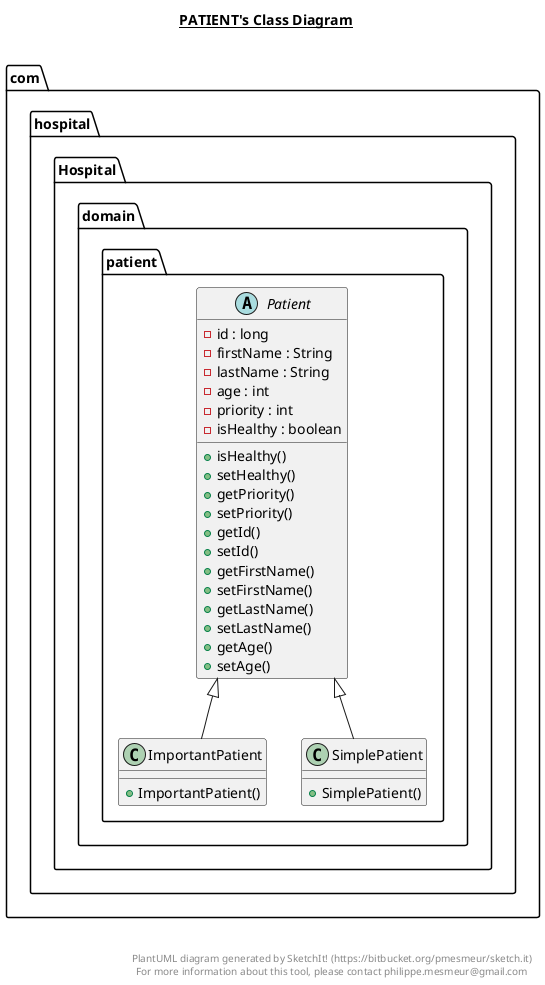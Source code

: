 @startuml

title __PATIENT's Class Diagram__\n

  package com.hospital.Hospital {
    package com.hospital.Hospital.domain.patient {
      class ImportantPatient {
          + ImportantPatient()
      }
    }
  }
  

  package com.hospital.Hospital {
    package com.hospital.Hospital.domain.patient {
      abstract class Patient {
          - id : long
          - firstName : String
          - lastName : String
          - age : int
          - priority : int
          - isHealthy : boolean
          + isHealthy()
          + setHealthy()
          + getPriority()
          + setPriority()
          + getId()
          + setId()
          + getFirstName()
          + setFirstName()
          + getLastName()
          + setLastName()
          + getAge()
          + setAge()
      }
    }
  }
  

  package com.hospital.Hospital {
    package com.hospital.Hospital.domain.patient {
      class SimplePatient {
          + SimplePatient()
      }
    }
  }
  

  ImportantPatient -up-|> Patient
  SimplePatient -up-|> Patient


right footer


PlantUML diagram generated by SketchIt! (https://bitbucket.org/pmesmeur/sketch.it)
For more information about this tool, please contact philippe.mesmeur@gmail.com
endfooter

@enduml
